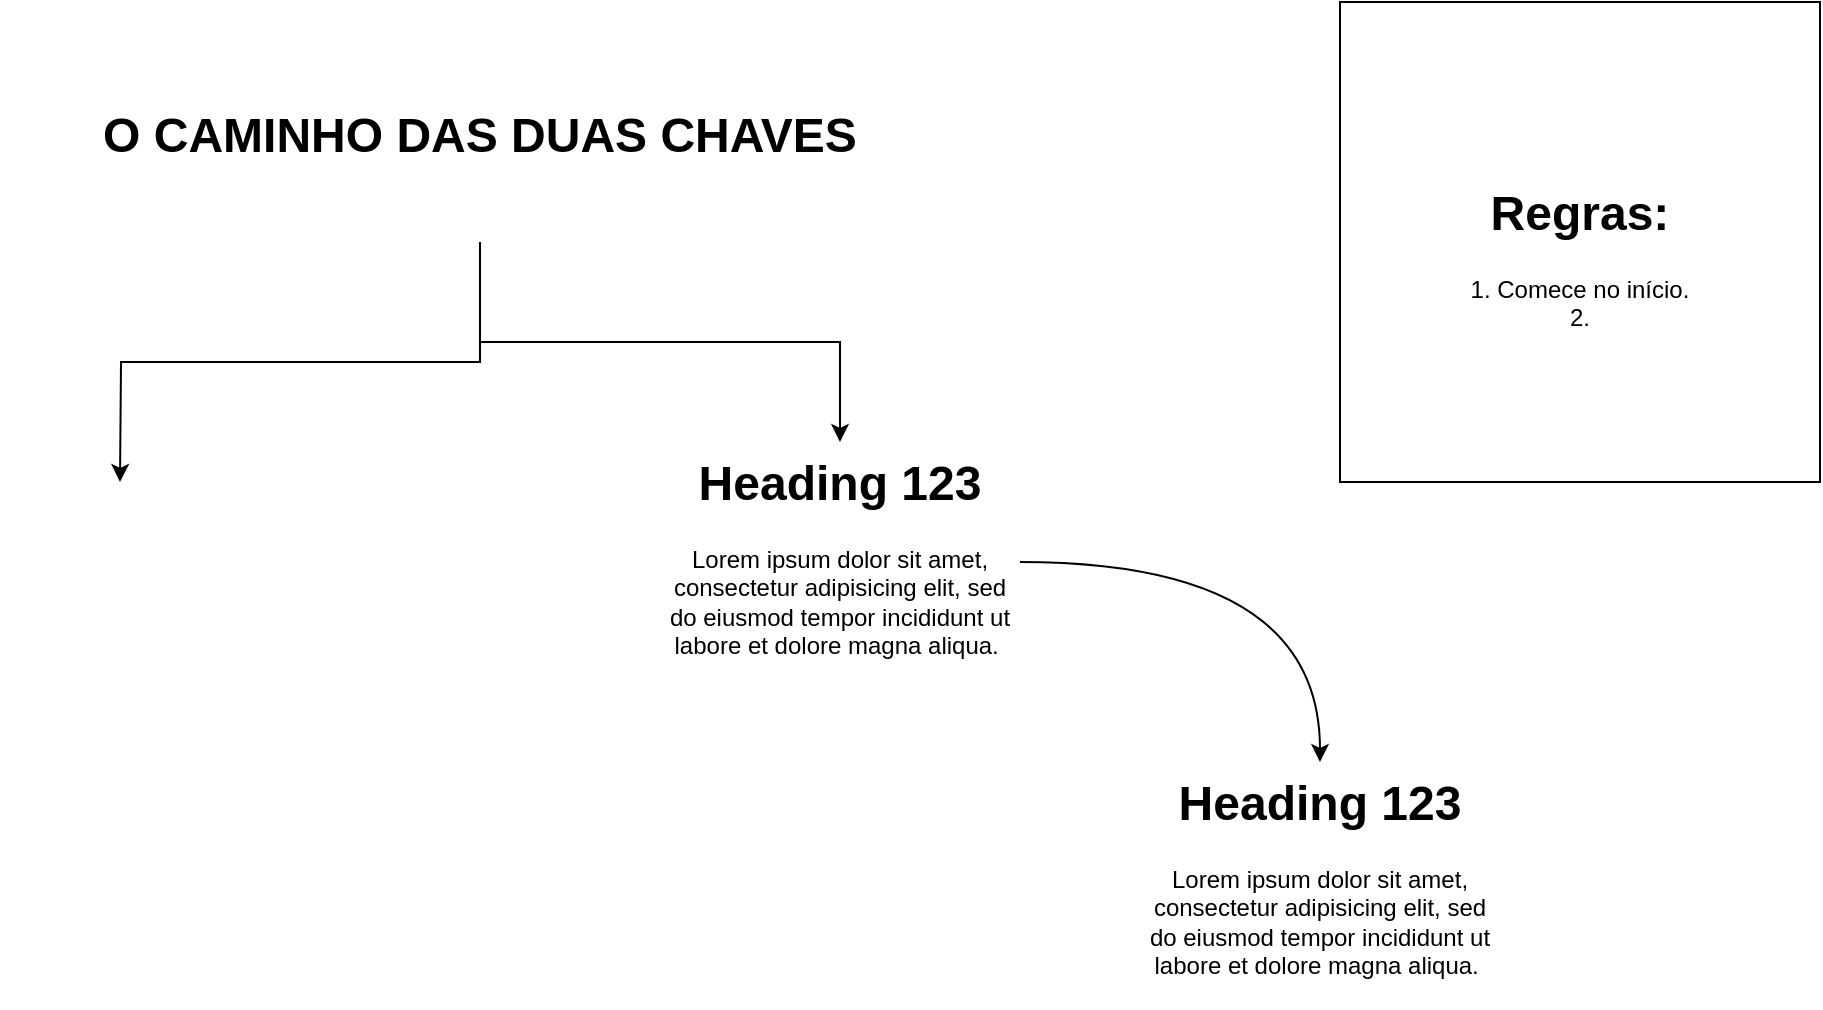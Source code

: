 <mxfile version="28.2.8">
  <diagram name="Página-1" id="7ZFNLWQT970L9R44EoZn">
    <mxGraphModel dx="1094" dy="594" grid="1" gridSize="10" guides="1" tooltips="1" connect="1" arrows="1" fold="1" page="1" pageScale="1" pageWidth="827" pageHeight="1169" math="0" shadow="0">
      <root>
        <mxCell id="0" />
        <mxCell id="1" parent="0" />
        <mxCell id="_VCRK9TZy5Ek2TkXijl9-13" style="edgeStyle=orthogonalEdgeStyle;rounded=0;orthogonalLoop=1;jettySize=auto;html=1;" parent="1" source="_VCRK9TZy5Ek2TkXijl9-10" edge="1">
          <mxGeometry relative="1" as="geometry">
            <mxPoint x="200" y="260" as="targetPoint" />
          </mxGeometry>
        </mxCell>
        <mxCell id="_VCRK9TZy5Ek2TkXijl9-14" style="edgeStyle=orthogonalEdgeStyle;rounded=0;orthogonalLoop=1;jettySize=auto;html=1;" parent="1" source="_VCRK9TZy5Ek2TkXijl9-10" target="_VCRK9TZy5Ek2TkXijl9-16" edge="1">
          <mxGeometry relative="1" as="geometry">
            <mxPoint x="560" y="260" as="targetPoint" />
          </mxGeometry>
        </mxCell>
        <mxCell id="_VCRK9TZy5Ek2TkXijl9-10" value="&lt;h1&gt;O CAMINHO DAS DUAS CHAVES&lt;/h1&gt;" style="text;html=1;whiteSpace=wrap;overflow=hidden;rounded=0;align=center;" parent="1" vertex="1">
          <mxGeometry x="140" y="50" width="480" height="90" as="geometry" />
        </mxCell>
        <mxCell id="nPFYetbJFOVrBJNQHj5v-2" value="" style="edgeStyle=orthogonalEdgeStyle;rounded=0;orthogonalLoop=1;jettySize=auto;html=1;curved=1;" parent="1" source="_VCRK9TZy5Ek2TkXijl9-16" target="nPFYetbJFOVrBJNQHj5v-1" edge="1">
          <mxGeometry relative="1" as="geometry" />
        </mxCell>
        <mxCell id="_VCRK9TZy5Ek2TkXijl9-16" value="&lt;h1 style=&quot;margin-top: 0px;&quot;&gt;Heading 123&lt;/h1&gt;&lt;p&gt;Lorem ipsum dolor sit amet, consectetur adipisicing elit, sed do eiusmod tempor incididunt ut labore et dolore magna aliqua.&amp;nbsp;&lt;/p&gt;" style="text;html=1;whiteSpace=wrap;overflow=hidden;rounded=0;align=center;" parent="1" vertex="1">
          <mxGeometry x="470" y="240" width="180" height="120" as="geometry" />
        </mxCell>
        <mxCell id="_VCRK9TZy5Ek2TkXijl9-17" value="&lt;h1&gt;Regras:&lt;/h1&gt;&lt;div&gt;1. Comece no início.&lt;/div&gt;&lt;div&gt;2.&lt;/div&gt;" style="whiteSpace=wrap;html=1;aspect=fixed;align=center;" parent="1" vertex="1">
          <mxGeometry x="810" y="20" width="240" height="240" as="geometry" />
        </mxCell>
        <mxCell id="nPFYetbJFOVrBJNQHj5v-1" value="&lt;h1 style=&quot;margin-top: 0px;&quot;&gt;Heading 123&lt;/h1&gt;&lt;p&gt;Lorem ipsum dolor sit amet, consectetur adipisicing elit, sed do eiusmod tempor incididunt ut labore et dolore magna aliqua.&amp;nbsp;&lt;/p&gt;" style="text;html=1;whiteSpace=wrap;overflow=hidden;rounded=0;align=center;" parent="1" vertex="1">
          <mxGeometry x="710" y="400" width="180" height="120" as="geometry" />
        </mxCell>
      </root>
    </mxGraphModel>
  </diagram>
</mxfile>
